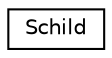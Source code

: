 digraph "Graphical Class Hierarchy"
{
  edge [fontname="Helvetica",fontsize="10",labelfontname="Helvetica",labelfontsize="10"];
  node [fontname="Helvetica",fontsize="10",shape=record];
  rankdir="LR";
  Node0 [label="Schild",height=0.2,width=0.4,color="black", fillcolor="white", style="filled",URL="$class_schild.html"];
}
